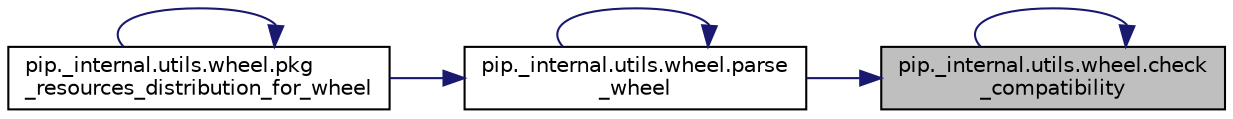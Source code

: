 digraph "pip._internal.utils.wheel.check_compatibility"
{
 // LATEX_PDF_SIZE
  edge [fontname="Helvetica",fontsize="10",labelfontname="Helvetica",labelfontsize="10"];
  node [fontname="Helvetica",fontsize="10",shape=record];
  rankdir="RL";
  Node1 [label="pip._internal.utils.wheel.check\l_compatibility",height=0.2,width=0.4,color="black", fillcolor="grey75", style="filled", fontcolor="black",tooltip=" "];
  Node1 -> Node1 [dir="back",color="midnightblue",fontsize="10",style="solid",fontname="Helvetica"];
  Node1 -> Node2 [dir="back",color="midnightblue",fontsize="10",style="solid",fontname="Helvetica"];
  Node2 [label="pip._internal.utils.wheel.parse\l_wheel",height=0.2,width=0.4,color="black", fillcolor="white", style="filled",URL="$d5/d40/namespacepip_1_1__internal_1_1utils_1_1wheel.html#a5694f73c60d36a304f5b667b0c543f4b",tooltip=" "];
  Node2 -> Node2 [dir="back",color="midnightblue",fontsize="10",style="solid",fontname="Helvetica"];
  Node2 -> Node3 [dir="back",color="midnightblue",fontsize="10",style="solid",fontname="Helvetica"];
  Node3 [label="pip._internal.utils.wheel.pkg\l_resources_distribution_for_wheel",height=0.2,width=0.4,color="black", fillcolor="white", style="filled",URL="$d5/d40/namespacepip_1_1__internal_1_1utils_1_1wheel.html#af34bfda22bc345e6ba61a4f98354ae46",tooltip=" "];
  Node3 -> Node3 [dir="back",color="midnightblue",fontsize="10",style="solid",fontname="Helvetica"];
}
